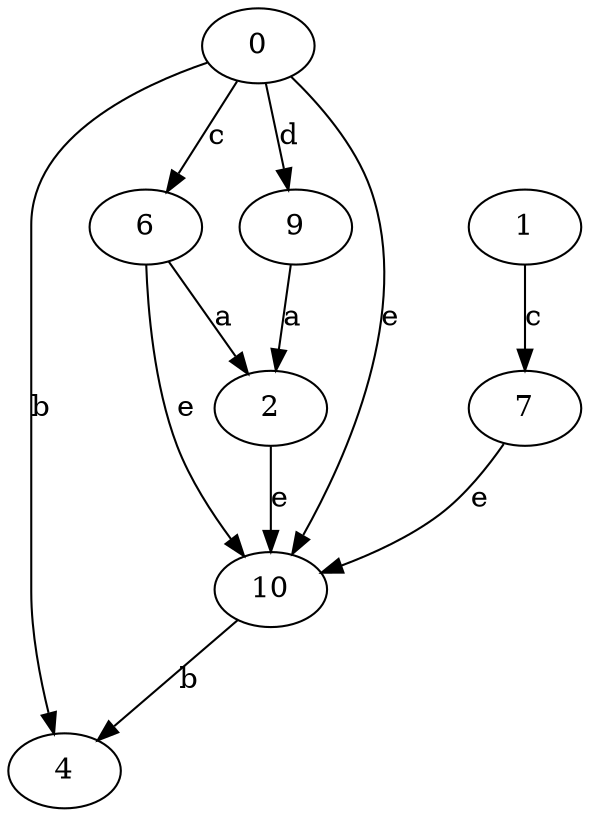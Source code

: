 strict digraph  {
1;
2;
4;
6;
0;
7;
9;
10;
1 -> 7  [label=c];
2 -> 10  [label=e];
6 -> 2  [label=a];
6 -> 10  [label=e];
0 -> 4  [label=b];
0 -> 6  [label=c];
0 -> 9  [label=d];
0 -> 10  [label=e];
7 -> 10  [label=e];
9 -> 2  [label=a];
10 -> 4  [label=b];
}
